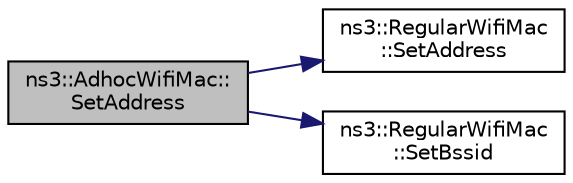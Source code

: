 digraph "ns3::AdhocWifiMac::SetAddress"
{
 // LATEX_PDF_SIZE
  edge [fontname="Helvetica",fontsize="10",labelfontname="Helvetica",labelfontsize="10"];
  node [fontname="Helvetica",fontsize="10",shape=record];
  rankdir="LR";
  Node1 [label="ns3::AdhocWifiMac::\lSetAddress",height=0.2,width=0.4,color="black", fillcolor="grey75", style="filled", fontcolor="black",tooltip=" "];
  Node1 -> Node2 [color="midnightblue",fontsize="10",style="solid",fontname="Helvetica"];
  Node2 [label="ns3::RegularWifiMac\l::SetAddress",height=0.2,width=0.4,color="black", fillcolor="white", style="filled",URL="$classns3_1_1_regular_wifi_mac.html#a71265ac4dff0a65208bed95af4031391",tooltip=" "];
  Node1 -> Node3 [color="midnightblue",fontsize="10",style="solid",fontname="Helvetica"];
  Node3 [label="ns3::RegularWifiMac\l::SetBssid",height=0.2,width=0.4,color="black", fillcolor="white", style="filled",URL="$classns3_1_1_regular_wifi_mac.html#a24af45a5447f736b996a48a0db584e99",tooltip=" "];
}
